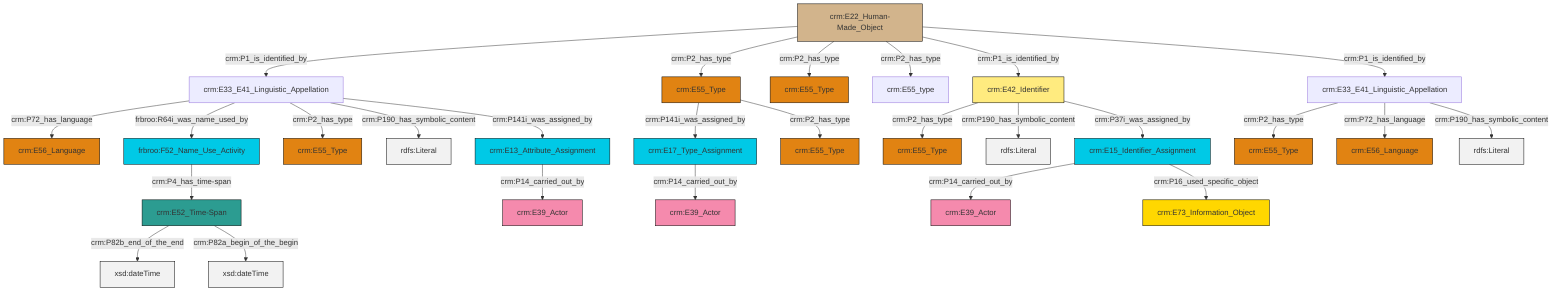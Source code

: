 graph TD
classDef Literal fill:#f2f2f2,stroke:#000000;
classDef CRM_Entity fill:#FFFFFF,stroke:#000000;
classDef Temporal_Entity fill:#00C9E6, stroke:#000000;
classDef Type fill:#E18312, stroke:#000000;
classDef Time-Span fill:#2C9C91, stroke:#000000;
classDef Appellation fill:#FFEB7F, stroke:#000000;
classDef Place fill:#008836, stroke:#000000;
classDef Persistent_Item fill:#B266B2, stroke:#000000;
classDef Conceptual_Object fill:#FFD700, stroke:#000000;
classDef Physical_Thing fill:#D2B48C, stroke:#000000;
classDef Actor fill:#f58aad, stroke:#000000;
classDef PC_Classes fill:#4ce600, stroke:#000000;
classDef Multi fill:#cccccc,stroke:#000000;

2["crm:E22_Human-Made_Object"]:::Physical_Thing -->|crm:P1_is_identified_by| 3["crm:E33_E41_Linguistic_Appellation"]:::Default
2["crm:E22_Human-Made_Object"]:::Physical_Thing -->|crm:P2_has_type| 4["crm:E55_Type"]:::Type
10["crm:E17_Type_Assignment"]:::Temporal_Entity -->|crm:P14_carried_out_by| 8["crm:E39_Actor"]:::Actor
11["crm:E42_Identifier"]:::Appellation -->|crm:P2_has_type| 12["crm:E55_Type"]:::Type
13["crm:E33_E41_Linguistic_Appellation"]:::Default -->|crm:P2_has_type| 14["crm:E55_Type"]:::Type
2["crm:E22_Human-Made_Object"]:::Physical_Thing -->|crm:P2_has_type| 15["crm:E55_Type"]:::Type
3["crm:E33_E41_Linguistic_Appellation"]:::Default -->|crm:P72_has_language| 17["crm:E56_Language"]:::Type
2["crm:E22_Human-Made_Object"]:::Physical_Thing -->|crm:P2_has_type| 18["crm:E55_type"]:::Default
3["crm:E33_E41_Linguistic_Appellation"]:::Default -->|frbroo:R64i_was_name_used_by| 20["frbroo:F52_Name_Use_Activity"]:::Temporal_Entity
3["crm:E33_E41_Linguistic_Appellation"]:::Default -->|crm:P2_has_type| 21["crm:E55_Type"]:::Type
0["crm:E15_Identifier_Assignment"]:::Temporal_Entity -->|crm:P14_carried_out_by| 5["crm:E39_Actor"]:::Actor
3["crm:E33_E41_Linguistic_Appellation"]:::Default -->|crm:P190_has_symbolic_content| 23[rdfs:Literal]:::Literal
4["crm:E55_Type"]:::Type -->|crm:P141i_was_assigned_by| 10["crm:E17_Type_Assignment"]:::Temporal_Entity
2["crm:E22_Human-Made_Object"]:::Physical_Thing -->|crm:P1_is_identified_by| 11["crm:E42_Identifier"]:::Appellation
11["crm:E42_Identifier"]:::Appellation -->|crm:P190_has_symbolic_content| 36[rdfs:Literal]:::Literal
13["crm:E33_E41_Linguistic_Appellation"]:::Default -->|crm:P72_has_language| 37["crm:E56_Language"]:::Type
2["crm:E22_Human-Made_Object"]:::Physical_Thing -->|crm:P1_is_identified_by| 13["crm:E33_E41_Linguistic_Appellation"]:::Default
29["crm:E52_Time-Span"]:::Time-Span -->|crm:P82b_end_of_the_end| 38[xsd:dateTime]:::Literal
24["crm:E13_Attribute_Assignment"]:::Temporal_Entity -->|crm:P14_carried_out_by| 40["crm:E39_Actor"]:::Actor
0["crm:E15_Identifier_Assignment"]:::Temporal_Entity -->|crm:P16_used_specific_object| 26["crm:E73_Information_Object"]:::Conceptual_Object
29["crm:E52_Time-Span"]:::Time-Span -->|crm:P82a_begin_of_the_begin| 48[xsd:dateTime]:::Literal
20["frbroo:F52_Name_Use_Activity"]:::Temporal_Entity -->|crm:P4_has_time-span| 29["crm:E52_Time-Span"]:::Time-Span
11["crm:E42_Identifier"]:::Appellation -->|crm:P37i_was_assigned_by| 0["crm:E15_Identifier_Assignment"]:::Temporal_Entity
4["crm:E55_Type"]:::Type -->|crm:P2_has_type| 43["crm:E55_Type"]:::Type
13["crm:E33_E41_Linguistic_Appellation"]:::Default -->|crm:P190_has_symbolic_content| 50[rdfs:Literal]:::Literal
3["crm:E33_E41_Linguistic_Appellation"]:::Default -->|crm:P141i_was_assigned_by| 24["crm:E13_Attribute_Assignment"]:::Temporal_Entity
